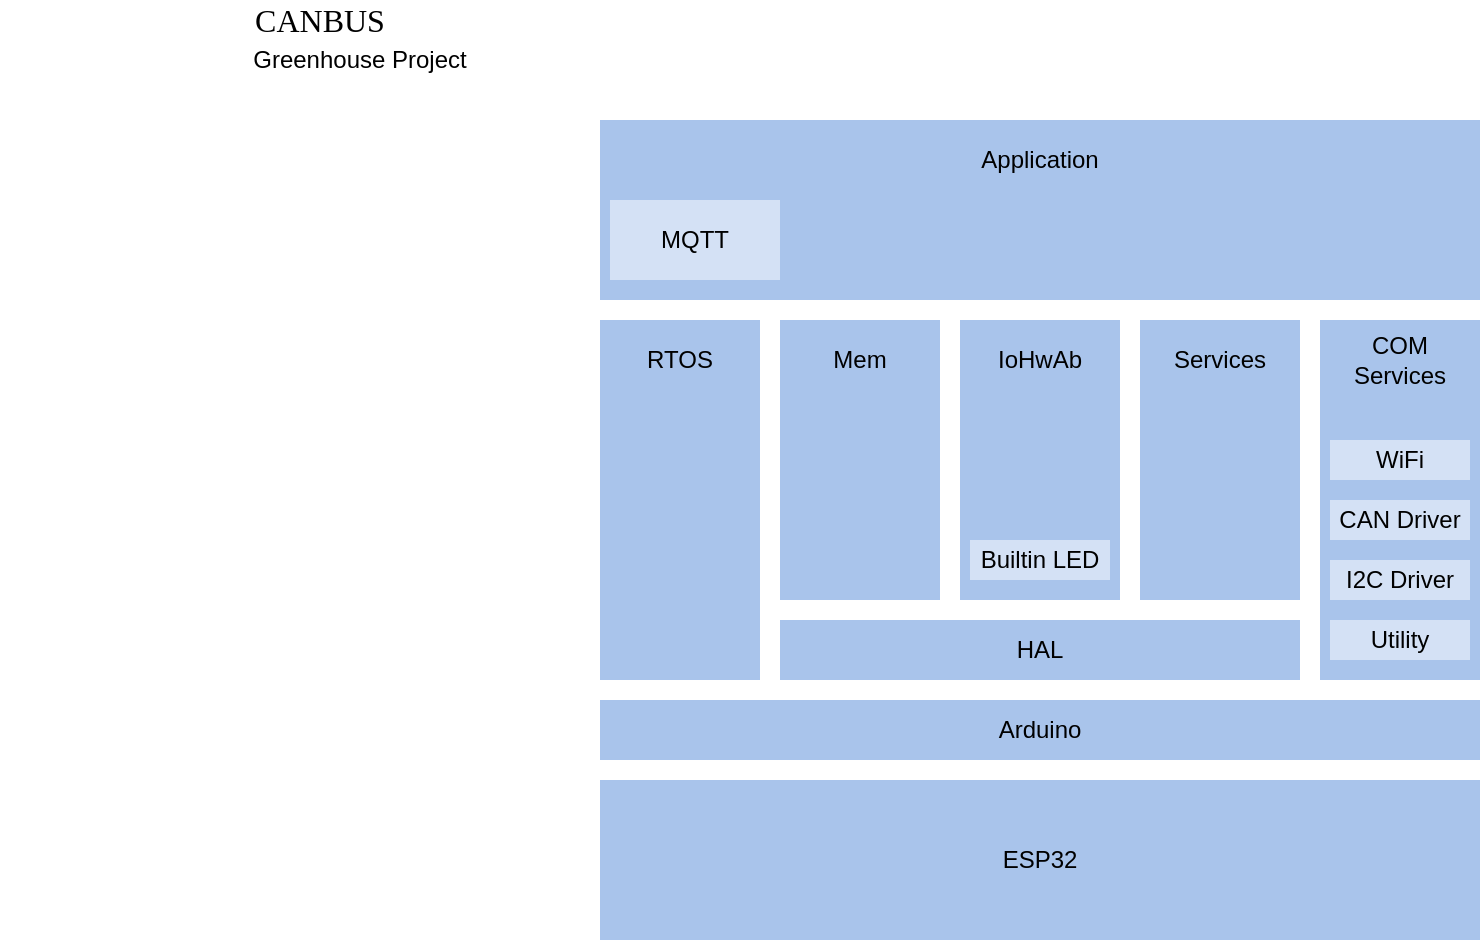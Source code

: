 <mxfile version="13.8.0" type="device"><diagram id="5uZYVT3322mWlrmuDDKe" name="Page-1"><mxGraphModel dx="1792" dy="532" grid="1" gridSize="10" guides="1" tooltips="1" connect="1" arrows="1" fold="1" page="1" pageScale="1" pageWidth="850" pageHeight="1100" math="0" shadow="0"><root><mxCell id="0"/><mxCell id="1" parent="0"/><mxCell id="CkolER-o5aLJK1UP9SNn-1" value="" style="rounded=0;whiteSpace=wrap;html=1;fillColor=#A9C4EB;strokeColor=none;" vertex="1" parent="1"><mxGeometry x="420" y="360" width="80" height="140" as="geometry"/></mxCell><mxCell id="CkolER-o5aLJK1UP9SNn-2" value="ESP32" style="rounded=0;whiteSpace=wrap;html=1;fillColor=#A9C4EB;strokeColor=none;" vertex="1" parent="1"><mxGeometry x="240" y="590" width="440" height="80" as="geometry"/></mxCell><mxCell id="CkolER-o5aLJK1UP9SNn-3" value="" style="rounded=0;whiteSpace=wrap;html=1;strokeColor=none;fillColor=#A9C4EB;" vertex="1" parent="1"><mxGeometry x="240" y="260" width="440" height="90" as="geometry"/></mxCell><mxCell id="CkolER-o5aLJK1UP9SNn-4" value="Arduino" style="rounded=0;whiteSpace=wrap;html=1;fillColor=#A9C4EB;strokeColor=none;" vertex="1" parent="1"><mxGeometry x="240" y="550" width="440" height="30" as="geometry"/></mxCell><mxCell id="CkolER-o5aLJK1UP9SNn-5" value="HAL" style="rounded=0;whiteSpace=wrap;html=1;fillColor=#A9C4EB;strokeColor=none;" vertex="1" parent="1"><mxGeometry x="330" y="510" width="260" height="30" as="geometry"/></mxCell><mxCell id="CkolER-o5aLJK1UP9SNn-6" value="Builtin LED" style="rounded=0;whiteSpace=wrap;html=1;strokeColor=none;fillColor=#D4E1F5;" vertex="1" parent="1"><mxGeometry x="425" y="470" width="70" height="20" as="geometry"/></mxCell><mxCell id="CkolER-o5aLJK1UP9SNn-7" value="" style="rounded=0;whiteSpace=wrap;html=1;fillColor=#A9C4EB;strokeColor=none;" vertex="1" parent="1"><mxGeometry x="240" y="360" width="80" height="180" as="geometry"/></mxCell><mxCell id="CkolER-o5aLJK1UP9SNn-8" value="" style="rounded=0;whiteSpace=wrap;html=1;fillColor=#A9C4EB;strokeColor=none;" vertex="1" parent="1"><mxGeometry x="600" y="360" width="80" height="180" as="geometry"/></mxCell><mxCell id="CkolER-o5aLJK1UP9SNn-9" value="CAN Driver" style="rounded=0;whiteSpace=wrap;html=1;fillColor=#D4E1F5;strokeColor=none;" vertex="1" parent="1"><mxGeometry x="605" y="450" width="70" height="20" as="geometry"/></mxCell><mxCell id="CkolER-o5aLJK1UP9SNn-10" value="WiFi" style="rounded=0;whiteSpace=wrap;html=1;fillColor=#D4E1F5;strokeColor=none;" vertex="1" parent="1"><mxGeometry x="605" y="420" width="70" height="20" as="geometry"/></mxCell><mxCell id="CkolER-o5aLJK1UP9SNn-11" value="I2C Driver" style="rounded=0;whiteSpace=wrap;html=1;fillColor=#D4E1F5;strokeColor=none;direction=west;" vertex="1" parent="1"><mxGeometry x="605" y="480" width="70" height="20" as="geometry"/></mxCell><mxCell id="CkolER-o5aLJK1UP9SNn-12" value="" style="rounded=0;whiteSpace=wrap;html=1;fillColor=#A9C4EB;strokeColor=none;" vertex="1" parent="1"><mxGeometry x="330" y="360" width="80" height="140" as="geometry"/></mxCell><mxCell id="CkolER-o5aLJK1UP9SNn-13" value="" style="rounded=0;whiteSpace=wrap;html=1;fillColor=#A9C4EB;strokeColor=none;" vertex="1" parent="1"><mxGeometry x="510" y="360" width="80" height="140" as="geometry"/></mxCell><mxCell id="CkolER-o5aLJK1UP9SNn-14" value="MQTT" style="rounded=0;whiteSpace=wrap;html=1;strokeColor=none;fillColor=#D4E1F5;" vertex="1" parent="1"><mxGeometry x="245" y="300" width="85" height="40" as="geometry"/></mxCell><mxCell id="CkolER-o5aLJK1UP9SNn-15" value="&lt;div&gt;COM&lt;/div&gt;&lt;div&gt;Services&lt;br&gt;&lt;/div&gt;" style="text;html=1;strokeColor=none;fillColor=none;align=center;verticalAlign=middle;whiteSpace=wrap;rounded=0;" vertex="1" parent="1"><mxGeometry x="620" y="370" width="40" height="20" as="geometry"/></mxCell><mxCell id="CkolER-o5aLJK1UP9SNn-16" value="&lt;div&gt;Application&lt;/div&gt;" style="text;html=1;strokeColor=none;fillColor=none;align=center;verticalAlign=middle;whiteSpace=wrap;rounded=0;" vertex="1" parent="1"><mxGeometry x="440" y="270" width="40" height="20" as="geometry"/></mxCell><mxCell id="CkolER-o5aLJK1UP9SNn-17" value="IoHwAb" style="text;html=1;strokeColor=none;fillColor=none;align=center;verticalAlign=middle;whiteSpace=wrap;rounded=0;" vertex="1" parent="1"><mxGeometry x="440" y="370" width="40" height="20" as="geometry"/></mxCell><mxCell id="CkolER-o5aLJK1UP9SNn-18" value="Services" style="text;html=1;strokeColor=none;fillColor=none;align=center;verticalAlign=middle;whiteSpace=wrap;rounded=0;" vertex="1" parent="1"><mxGeometry x="530" y="370" width="40" height="20" as="geometry"/></mxCell><mxCell id="CkolER-o5aLJK1UP9SNn-19" value="&lt;div&gt;Mem&lt;/div&gt;" style="text;html=1;strokeColor=none;fillColor=none;align=center;verticalAlign=middle;whiteSpace=wrap;rounded=0;" vertex="1" parent="1"><mxGeometry x="350" y="370" width="40" height="20" as="geometry"/></mxCell><mxCell id="CkolER-o5aLJK1UP9SNn-20" value="RTOS" style="text;html=1;strokeColor=none;fillColor=none;align=center;verticalAlign=middle;whiteSpace=wrap;rounded=0;" vertex="1" parent="1"><mxGeometry x="260" y="370" width="40" height="20" as="geometry"/></mxCell><mxCell id="CkolER-o5aLJK1UP9SNn-21" value="&lt;font style=&quot;font-size: 16px&quot; face=&quot;Verdana&quot;&gt;CANBUS&lt;/font&gt;" style="text;html=1;strokeColor=none;fillColor=none;align=center;verticalAlign=middle;whiteSpace=wrap;rounded=0;" vertex="1" parent="1"><mxGeometry x="-60" y="200" width="320" height="20" as="geometry"/></mxCell><mxCell id="CkolER-o5aLJK1UP9SNn-22" value="Greenhouse Project" style="text;html=1;strokeColor=none;fillColor=none;align=center;verticalAlign=middle;whiteSpace=wrap;rounded=0;" vertex="1" parent="1"><mxGeometry x="40" y="220" width="160" height="20" as="geometry"/></mxCell><mxCell id="CkolER-o5aLJK1UP9SNn-23" value="Utility" style="rounded=0;whiteSpace=wrap;html=1;fillColor=#D4E1F5;strokeColor=none;" vertex="1" parent="1"><mxGeometry x="605" y="510" width="70" height="20" as="geometry"/></mxCell></root></mxGraphModel></diagram></mxfile>